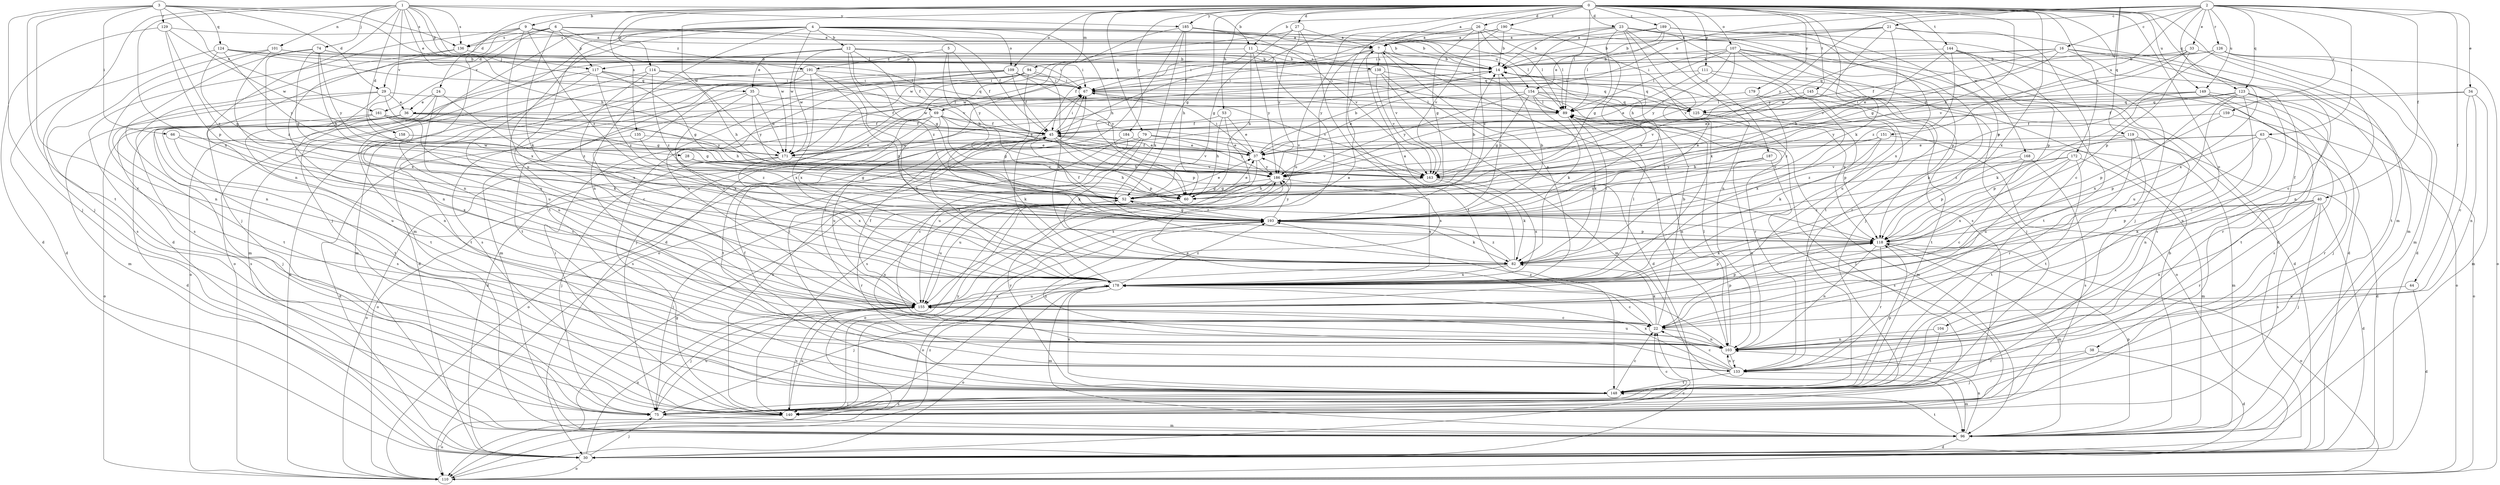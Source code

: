 strict digraph  {
0;
1;
2;
3;
4;
5;
6;
7;
9;
11;
12;
14;
16;
21;
22;
23;
24;
26;
27;
28;
29;
30;
33;
34;
35;
36;
37;
38;
40;
44;
45;
52;
53;
60;
63;
66;
67;
69;
74;
75;
79;
82;
89;
94;
96;
101;
103;
104;
107;
109;
110;
111;
114;
117;
118;
119;
123;
124;
125;
126;
129;
133;
135;
136;
138;
140;
144;
145;
148;
149;
151;
154;
155;
158;
159;
161;
163;
168;
171;
172;
178;
179;
184;
185;
186;
187;
189;
190;
191;
193;
0 -> 7  [label=a];
0 -> 9  [label=b];
0 -> 23  [label=d];
0 -> 24  [label=d];
0 -> 26  [label=d];
0 -> 27  [label=d];
0 -> 52  [label=g];
0 -> 53  [label=h];
0 -> 60  [label=h];
0 -> 69  [label=j];
0 -> 79  [label=k];
0 -> 82  [label=k];
0 -> 89  [label=l];
0 -> 94  [label=m];
0 -> 96  [label=m];
0 -> 104  [label=o];
0 -> 107  [label=o];
0 -> 109  [label=o];
0 -> 111  [label=p];
0 -> 114  [label=p];
0 -> 119  [label=q];
0 -> 123  [label=q];
0 -> 135  [label=s];
0 -> 144  [label=t];
0 -> 145  [label=t];
0 -> 149  [label=u];
0 -> 168  [label=w];
0 -> 171  [label=w];
0 -> 172  [label=x];
0 -> 178  [label=x];
0 -> 179  [label=y];
0 -> 184  [label=y];
0 -> 185  [label=y];
0 -> 187  [label=z];
0 -> 189  [label=z];
0 -> 190  [label=z];
1 -> 11  [label=b];
1 -> 28  [label=d];
1 -> 60  [label=h];
1 -> 69  [label=j];
1 -> 74  [label=j];
1 -> 75  [label=j];
1 -> 89  [label=l];
1 -> 101  [label=n];
1 -> 103  [label=n];
1 -> 117  [label=p];
1 -> 136  [label=s];
1 -> 158  [label=v];
1 -> 178  [label=x];
1 -> 185  [label=y];
2 -> 11  [label=b];
2 -> 16  [label=c];
2 -> 21  [label=c];
2 -> 33  [label=e];
2 -> 34  [label=e];
2 -> 38  [label=f];
2 -> 40  [label=f];
2 -> 44  [label=f];
2 -> 63  [label=i];
2 -> 123  [label=q];
2 -> 126  [label=r];
2 -> 149  [label=u];
2 -> 151  [label=u];
2 -> 154  [label=u];
2 -> 159  [label=v];
2 -> 186  [label=y];
3 -> 29  [label=d];
3 -> 35  [label=e];
3 -> 66  [label=i];
3 -> 75  [label=j];
3 -> 124  [label=q];
3 -> 129  [label=r];
3 -> 133  [label=r];
3 -> 136  [label=s];
3 -> 148  [label=t];
3 -> 161  [label=v];
4 -> 12  [label=b];
4 -> 14  [label=b];
4 -> 45  [label=f];
4 -> 60  [label=h];
4 -> 75  [label=j];
4 -> 89  [label=l];
4 -> 96  [label=m];
4 -> 103  [label=n];
4 -> 109  [label=o];
4 -> 136  [label=s];
4 -> 148  [label=t];
4 -> 154  [label=u];
4 -> 155  [label=u];
4 -> 171  [label=w];
5 -> 45  [label=f];
5 -> 60  [label=h];
5 -> 186  [label=y];
5 -> 191  [label=z];
6 -> 14  [label=b];
6 -> 29  [label=d];
6 -> 82  [label=k];
6 -> 89  [label=l];
6 -> 117  [label=p];
6 -> 136  [label=s];
6 -> 161  [label=v];
6 -> 191  [label=z];
7 -> 14  [label=b];
7 -> 45  [label=f];
7 -> 103  [label=n];
7 -> 138  [label=s];
7 -> 163  [label=v];
7 -> 186  [label=y];
9 -> 7  [label=a];
9 -> 30  [label=d];
9 -> 75  [label=j];
9 -> 103  [label=n];
9 -> 171  [label=w];
9 -> 178  [label=x];
9 -> 193  [label=z];
11 -> 60  [label=h];
11 -> 67  [label=i];
11 -> 138  [label=s];
11 -> 140  [label=s];
11 -> 171  [label=w];
11 -> 186  [label=y];
12 -> 14  [label=b];
12 -> 35  [label=e];
12 -> 45  [label=f];
12 -> 52  [label=g];
12 -> 110  [label=o];
12 -> 125  [label=q];
12 -> 163  [label=v];
12 -> 171  [label=w];
12 -> 193  [label=z];
14 -> 67  [label=i];
14 -> 110  [label=o];
14 -> 171  [label=w];
14 -> 193  [label=z];
16 -> 22  [label=c];
16 -> 45  [label=f];
16 -> 117  [label=p];
16 -> 125  [label=q];
16 -> 148  [label=t];
16 -> 163  [label=v];
16 -> 178  [label=x];
21 -> 7  [label=a];
21 -> 14  [label=b];
21 -> 22  [label=c];
21 -> 36  [label=e];
21 -> 52  [label=g];
21 -> 96  [label=m];
21 -> 186  [label=y];
22 -> 14  [label=b];
22 -> 67  [label=i];
22 -> 82  [label=k];
22 -> 103  [label=n];
22 -> 118  [label=p];
22 -> 193  [label=z];
23 -> 7  [label=a];
23 -> 14  [label=b];
23 -> 52  [label=g];
23 -> 60  [label=h];
23 -> 75  [label=j];
23 -> 103  [label=n];
23 -> 140  [label=s];
23 -> 148  [label=t];
23 -> 171  [label=w];
23 -> 193  [label=z];
24 -> 36  [label=e];
24 -> 148  [label=t];
24 -> 155  [label=u];
24 -> 193  [label=z];
26 -> 7  [label=a];
26 -> 30  [label=d];
26 -> 52  [label=g];
26 -> 89  [label=l];
26 -> 140  [label=s];
26 -> 155  [label=u];
26 -> 178  [label=x];
26 -> 193  [label=z];
27 -> 7  [label=a];
27 -> 52  [label=g];
27 -> 148  [label=t];
27 -> 171  [label=w];
27 -> 186  [label=y];
28 -> 52  [label=g];
28 -> 163  [label=v];
29 -> 36  [label=e];
29 -> 45  [label=f];
29 -> 52  [label=g];
29 -> 96  [label=m];
29 -> 103  [label=n];
29 -> 148  [label=t];
30 -> 22  [label=c];
30 -> 75  [label=j];
30 -> 110  [label=o];
30 -> 155  [label=u];
33 -> 14  [label=b];
33 -> 37  [label=e];
33 -> 103  [label=n];
33 -> 118  [label=p];
33 -> 163  [label=v];
34 -> 22  [label=c];
34 -> 45  [label=f];
34 -> 96  [label=m];
34 -> 103  [label=n];
34 -> 125  [label=q];
35 -> 89  [label=l];
35 -> 148  [label=t];
35 -> 171  [label=w];
35 -> 178  [label=x];
35 -> 186  [label=y];
36 -> 30  [label=d];
36 -> 37  [label=e];
36 -> 45  [label=f];
36 -> 60  [label=h];
36 -> 75  [label=j];
36 -> 110  [label=o];
36 -> 140  [label=s];
37 -> 14  [label=b];
37 -> 45  [label=f];
37 -> 67  [label=i];
37 -> 110  [label=o];
37 -> 186  [label=y];
38 -> 30  [label=d];
38 -> 75  [label=j];
38 -> 133  [label=r];
40 -> 30  [label=d];
40 -> 75  [label=j];
40 -> 82  [label=k];
40 -> 103  [label=n];
40 -> 118  [label=p];
40 -> 133  [label=r];
40 -> 140  [label=s];
40 -> 193  [label=z];
44 -> 30  [label=d];
44 -> 155  [label=u];
45 -> 37  [label=e];
45 -> 60  [label=h];
45 -> 67  [label=i];
45 -> 82  [label=k];
45 -> 110  [label=o];
45 -> 118  [label=p];
45 -> 155  [label=u];
45 -> 163  [label=v];
45 -> 171  [label=w];
52 -> 14  [label=b];
52 -> 37  [label=e];
52 -> 75  [label=j];
52 -> 193  [label=z];
53 -> 37  [label=e];
53 -> 45  [label=f];
53 -> 60  [label=h];
53 -> 140  [label=s];
60 -> 37  [label=e];
60 -> 103  [label=n];
60 -> 133  [label=r];
60 -> 155  [label=u];
63 -> 37  [label=e];
63 -> 103  [label=n];
63 -> 118  [label=p];
63 -> 133  [label=r];
63 -> 178  [label=x];
63 -> 193  [label=z];
66 -> 155  [label=u];
66 -> 171  [label=w];
66 -> 178  [label=x];
67 -> 89  [label=l];
67 -> 163  [label=v];
69 -> 30  [label=d];
69 -> 45  [label=f];
69 -> 52  [label=g];
69 -> 82  [label=k];
69 -> 118  [label=p];
69 -> 140  [label=s];
69 -> 148  [label=t];
69 -> 163  [label=v];
74 -> 14  [label=b];
74 -> 52  [label=g];
74 -> 60  [label=h];
74 -> 67  [label=i];
74 -> 103  [label=n];
74 -> 186  [label=y];
74 -> 193  [label=z];
75 -> 22  [label=c];
75 -> 96  [label=m];
75 -> 155  [label=u];
79 -> 37  [label=e];
79 -> 82  [label=k];
79 -> 110  [label=o];
79 -> 155  [label=u];
79 -> 163  [label=v];
79 -> 186  [label=y];
82 -> 7  [label=a];
82 -> 89  [label=l];
82 -> 155  [label=u];
82 -> 178  [label=x];
82 -> 193  [label=z];
89 -> 45  [label=f];
89 -> 82  [label=k];
89 -> 103  [label=n];
94 -> 67  [label=i];
94 -> 75  [label=j];
94 -> 82  [label=k];
94 -> 96  [label=m];
94 -> 155  [label=u];
94 -> 178  [label=x];
94 -> 193  [label=z];
96 -> 14  [label=b];
96 -> 30  [label=d];
96 -> 52  [label=g];
96 -> 103  [label=n];
96 -> 118  [label=p];
96 -> 148  [label=t];
101 -> 14  [label=b];
101 -> 67  [label=i];
101 -> 103  [label=n];
101 -> 140  [label=s];
101 -> 178  [label=x];
103 -> 37  [label=e];
103 -> 89  [label=l];
103 -> 133  [label=r];
103 -> 155  [label=u];
104 -> 103  [label=n];
104 -> 148  [label=t];
107 -> 14  [label=b];
107 -> 67  [label=i];
107 -> 75  [label=j];
107 -> 89  [label=l];
107 -> 118  [label=p];
107 -> 133  [label=r];
107 -> 140  [label=s];
107 -> 163  [label=v];
107 -> 186  [label=y];
109 -> 22  [label=c];
109 -> 30  [label=d];
109 -> 45  [label=f];
109 -> 67  [label=i];
109 -> 125  [label=q];
109 -> 140  [label=s];
109 -> 155  [label=u];
109 -> 186  [label=y];
110 -> 193  [label=z];
111 -> 30  [label=d];
111 -> 37  [label=e];
111 -> 67  [label=i];
111 -> 155  [label=u];
114 -> 60  [label=h];
114 -> 67  [label=i];
114 -> 96  [label=m];
114 -> 178  [label=x];
114 -> 193  [label=z];
117 -> 52  [label=g];
117 -> 67  [label=i];
117 -> 110  [label=o];
117 -> 125  [label=q];
117 -> 155  [label=u];
117 -> 193  [label=z];
118 -> 82  [label=k];
118 -> 96  [label=m];
118 -> 103  [label=n];
118 -> 110  [label=o];
118 -> 133  [label=r];
119 -> 30  [label=d];
119 -> 37  [label=e];
119 -> 118  [label=p];
119 -> 133  [label=r];
119 -> 148  [label=t];
123 -> 22  [label=c];
123 -> 89  [label=l];
123 -> 103  [label=n];
123 -> 110  [label=o];
123 -> 125  [label=q];
123 -> 133  [label=r];
123 -> 155  [label=u];
123 -> 178  [label=x];
123 -> 186  [label=y];
124 -> 14  [label=b];
124 -> 30  [label=d];
124 -> 52  [label=g];
124 -> 89  [label=l];
124 -> 125  [label=q];
124 -> 186  [label=y];
125 -> 96  [label=m];
125 -> 118  [label=p];
126 -> 14  [label=b];
126 -> 30  [label=d];
126 -> 96  [label=m];
126 -> 110  [label=o];
126 -> 171  [label=w];
126 -> 193  [label=z];
129 -> 7  [label=a];
129 -> 30  [label=d];
129 -> 118  [label=p];
129 -> 171  [label=w];
129 -> 193  [label=z];
133 -> 22  [label=c];
133 -> 45  [label=f];
133 -> 67  [label=i];
133 -> 96  [label=m];
133 -> 103  [label=n];
133 -> 148  [label=t];
133 -> 178  [label=x];
133 -> 193  [label=z];
135 -> 30  [label=d];
135 -> 37  [label=e];
135 -> 193  [label=z];
136 -> 14  [label=b];
136 -> 103  [label=n];
136 -> 140  [label=s];
138 -> 30  [label=d];
138 -> 67  [label=i];
138 -> 96  [label=m];
138 -> 125  [label=q];
138 -> 163  [label=v];
140 -> 67  [label=i];
140 -> 89  [label=l];
140 -> 110  [label=o];
140 -> 155  [label=u];
140 -> 186  [label=y];
144 -> 14  [label=b];
144 -> 30  [label=d];
144 -> 60  [label=h];
144 -> 118  [label=p];
144 -> 148  [label=t];
144 -> 193  [label=z];
145 -> 89  [label=l];
145 -> 148  [label=t];
145 -> 163  [label=v];
148 -> 22  [label=c];
148 -> 75  [label=j];
148 -> 118  [label=p];
148 -> 140  [label=s];
148 -> 178  [label=x];
148 -> 186  [label=y];
149 -> 37  [label=e];
149 -> 75  [label=j];
149 -> 82  [label=k];
149 -> 125  [label=q];
149 -> 140  [label=s];
149 -> 148  [label=t];
151 -> 37  [label=e];
151 -> 60  [label=h];
151 -> 82  [label=k];
151 -> 96  [label=m];
151 -> 193  [label=z];
154 -> 37  [label=e];
154 -> 52  [label=g];
154 -> 82  [label=k];
154 -> 89  [label=l];
154 -> 118  [label=p];
154 -> 125  [label=q];
154 -> 133  [label=r];
154 -> 186  [label=y];
155 -> 7  [label=a];
155 -> 22  [label=c];
155 -> 45  [label=f];
155 -> 75  [label=j];
155 -> 118  [label=p];
155 -> 140  [label=s];
155 -> 178  [label=x];
158 -> 22  [label=c];
158 -> 37  [label=e];
159 -> 45  [label=f];
159 -> 110  [label=o];
159 -> 118  [label=p];
161 -> 45  [label=f];
161 -> 52  [label=g];
161 -> 82  [label=k];
161 -> 140  [label=s];
161 -> 148  [label=t];
161 -> 155  [label=u];
161 -> 186  [label=y];
163 -> 52  [label=g];
163 -> 82  [label=k];
163 -> 178  [label=x];
168 -> 22  [label=c];
168 -> 118  [label=p];
168 -> 140  [label=s];
168 -> 163  [label=v];
171 -> 60  [label=h];
171 -> 75  [label=j];
171 -> 110  [label=o];
171 -> 163  [label=v];
171 -> 178  [label=x];
172 -> 60  [label=h];
172 -> 96  [label=m];
172 -> 148  [label=t];
172 -> 155  [label=u];
172 -> 163  [label=v];
172 -> 178  [label=x];
178 -> 7  [label=a];
178 -> 22  [label=c];
178 -> 45  [label=f];
178 -> 67  [label=i];
178 -> 75  [label=j];
178 -> 89  [label=l];
178 -> 96  [label=m];
178 -> 110  [label=o];
178 -> 118  [label=p];
178 -> 155  [label=u];
178 -> 193  [label=z];
179 -> 89  [label=l];
179 -> 178  [label=x];
179 -> 193  [label=z];
184 -> 22  [label=c];
184 -> 37  [label=e];
184 -> 140  [label=s];
185 -> 7  [label=a];
185 -> 30  [label=d];
185 -> 60  [label=h];
185 -> 82  [label=k];
185 -> 89  [label=l];
185 -> 110  [label=o];
185 -> 163  [label=v];
186 -> 52  [label=g];
186 -> 60  [label=h];
186 -> 155  [label=u];
186 -> 178  [label=x];
187 -> 103  [label=n];
187 -> 140  [label=s];
187 -> 186  [label=y];
187 -> 193  [label=z];
189 -> 7  [label=a];
189 -> 14  [label=b];
189 -> 67  [label=i];
189 -> 75  [label=j];
189 -> 89  [label=l];
189 -> 118  [label=p];
189 -> 178  [label=x];
190 -> 7  [label=a];
190 -> 14  [label=b];
190 -> 45  [label=f];
190 -> 163  [label=v];
190 -> 193  [label=z];
191 -> 67  [label=i];
191 -> 96  [label=m];
191 -> 110  [label=o];
191 -> 118  [label=p];
191 -> 148  [label=t];
191 -> 178  [label=x];
191 -> 193  [label=z];
193 -> 14  [label=b];
193 -> 45  [label=f];
193 -> 52  [label=g];
193 -> 82  [label=k];
193 -> 110  [label=o];
193 -> 118  [label=p];
193 -> 186  [label=y];
}
